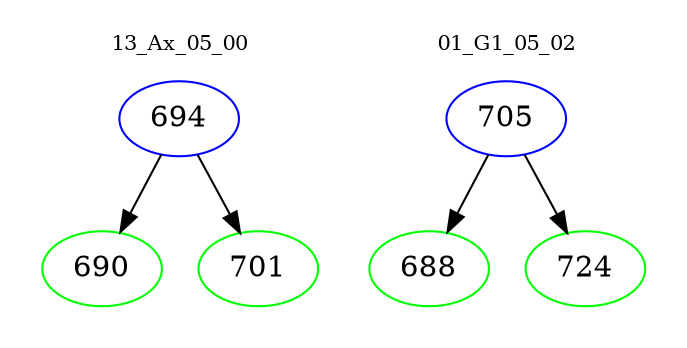 digraph{
subgraph cluster_0 {
color = white
label = "13_Ax_05_00";
fontsize=10;
T0_694 [label="694", color="blue"]
T0_694 -> T0_690 [color="black"]
T0_690 [label="690", color="green"]
T0_694 -> T0_701 [color="black"]
T0_701 [label="701", color="green"]
}
subgraph cluster_1 {
color = white
label = "01_G1_05_02";
fontsize=10;
T1_705 [label="705", color="blue"]
T1_705 -> T1_688 [color="black"]
T1_688 [label="688", color="green"]
T1_705 -> T1_724 [color="black"]
T1_724 [label="724", color="green"]
}
}
